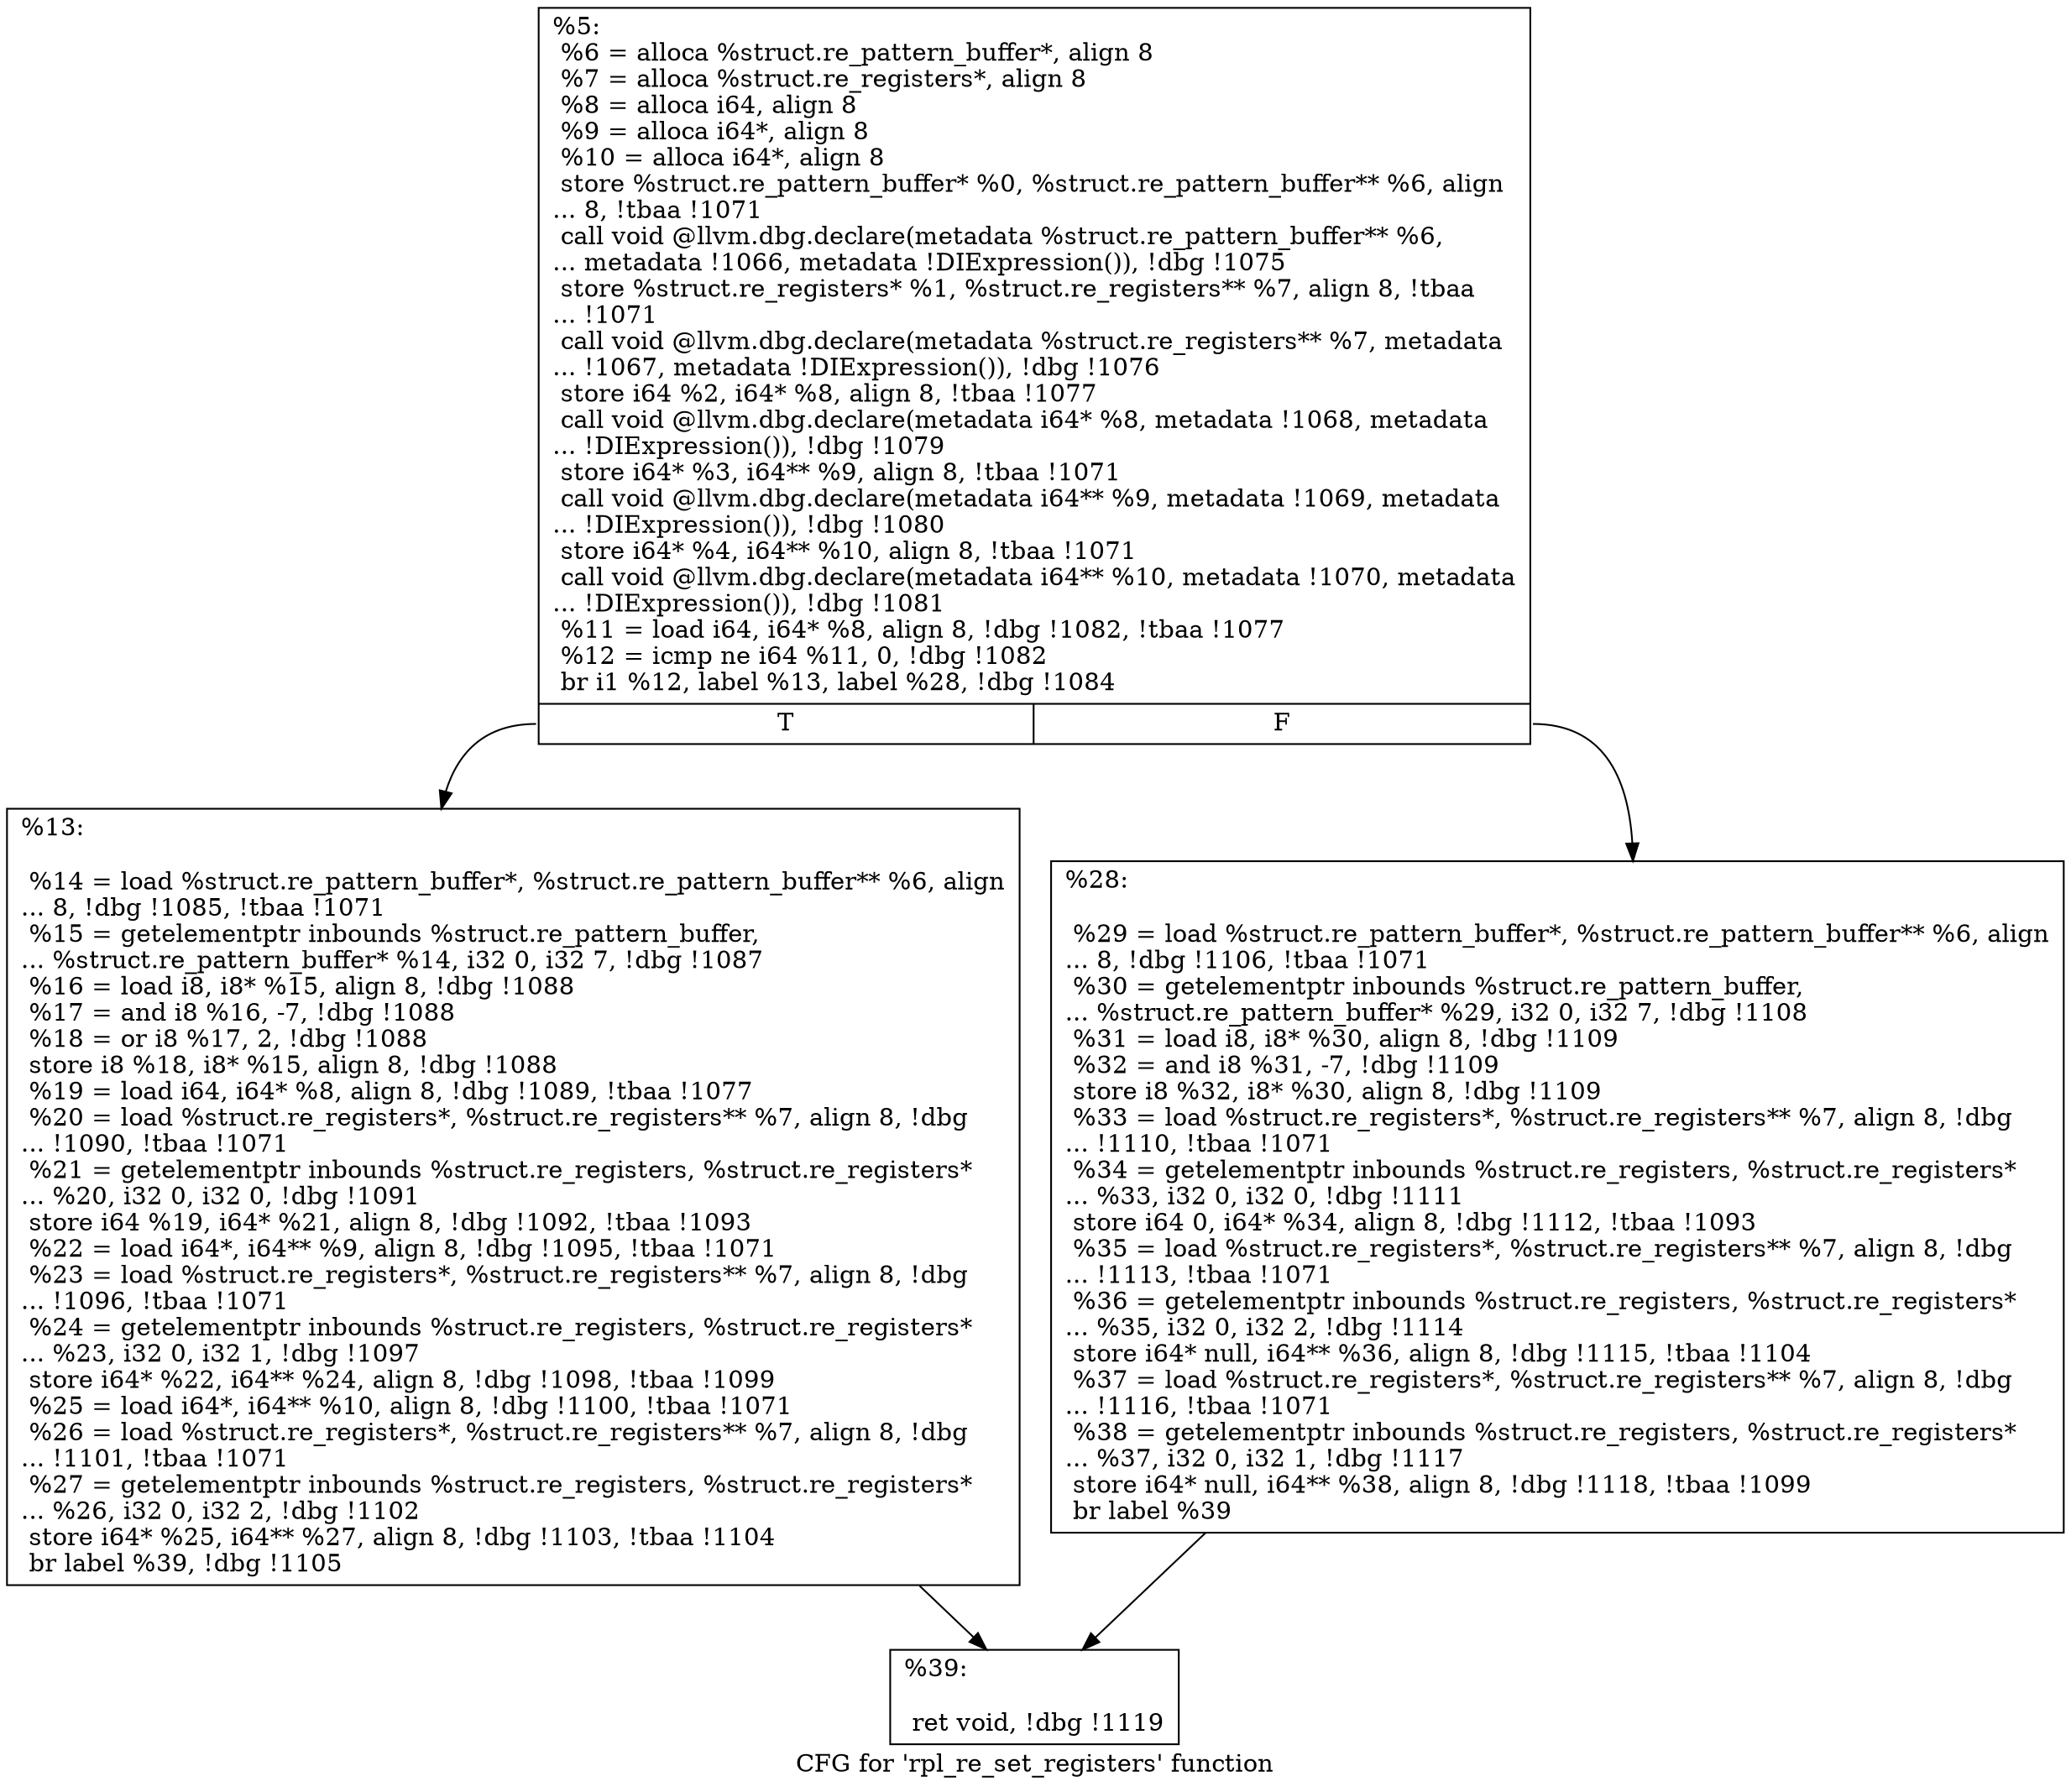 digraph "CFG for 'rpl_re_set_registers' function" {
	label="CFG for 'rpl_re_set_registers' function";

	Node0x1063b70 [shape=record,label="{%5:\l  %6 = alloca %struct.re_pattern_buffer*, align 8\l  %7 = alloca %struct.re_registers*, align 8\l  %8 = alloca i64, align 8\l  %9 = alloca i64*, align 8\l  %10 = alloca i64*, align 8\l  store %struct.re_pattern_buffer* %0, %struct.re_pattern_buffer** %6, align\l... 8, !tbaa !1071\l  call void @llvm.dbg.declare(metadata %struct.re_pattern_buffer** %6,\l... metadata !1066, metadata !DIExpression()), !dbg !1075\l  store %struct.re_registers* %1, %struct.re_registers** %7, align 8, !tbaa\l... !1071\l  call void @llvm.dbg.declare(metadata %struct.re_registers** %7, metadata\l... !1067, metadata !DIExpression()), !dbg !1076\l  store i64 %2, i64* %8, align 8, !tbaa !1077\l  call void @llvm.dbg.declare(metadata i64* %8, metadata !1068, metadata\l... !DIExpression()), !dbg !1079\l  store i64* %3, i64** %9, align 8, !tbaa !1071\l  call void @llvm.dbg.declare(metadata i64** %9, metadata !1069, metadata\l... !DIExpression()), !dbg !1080\l  store i64* %4, i64** %10, align 8, !tbaa !1071\l  call void @llvm.dbg.declare(metadata i64** %10, metadata !1070, metadata\l... !DIExpression()), !dbg !1081\l  %11 = load i64, i64* %8, align 8, !dbg !1082, !tbaa !1077\l  %12 = icmp ne i64 %11, 0, !dbg !1082\l  br i1 %12, label %13, label %28, !dbg !1084\l|{<s0>T|<s1>F}}"];
	Node0x1063b70:s0 -> Node0x1066020;
	Node0x1063b70:s1 -> Node0x1066070;
	Node0x1066020 [shape=record,label="{%13:\l\l  %14 = load %struct.re_pattern_buffer*, %struct.re_pattern_buffer** %6, align\l... 8, !dbg !1085, !tbaa !1071\l  %15 = getelementptr inbounds %struct.re_pattern_buffer,\l... %struct.re_pattern_buffer* %14, i32 0, i32 7, !dbg !1087\l  %16 = load i8, i8* %15, align 8, !dbg !1088\l  %17 = and i8 %16, -7, !dbg !1088\l  %18 = or i8 %17, 2, !dbg !1088\l  store i8 %18, i8* %15, align 8, !dbg !1088\l  %19 = load i64, i64* %8, align 8, !dbg !1089, !tbaa !1077\l  %20 = load %struct.re_registers*, %struct.re_registers** %7, align 8, !dbg\l... !1090, !tbaa !1071\l  %21 = getelementptr inbounds %struct.re_registers, %struct.re_registers*\l... %20, i32 0, i32 0, !dbg !1091\l  store i64 %19, i64* %21, align 8, !dbg !1092, !tbaa !1093\l  %22 = load i64*, i64** %9, align 8, !dbg !1095, !tbaa !1071\l  %23 = load %struct.re_registers*, %struct.re_registers** %7, align 8, !dbg\l... !1096, !tbaa !1071\l  %24 = getelementptr inbounds %struct.re_registers, %struct.re_registers*\l... %23, i32 0, i32 1, !dbg !1097\l  store i64* %22, i64** %24, align 8, !dbg !1098, !tbaa !1099\l  %25 = load i64*, i64** %10, align 8, !dbg !1100, !tbaa !1071\l  %26 = load %struct.re_registers*, %struct.re_registers** %7, align 8, !dbg\l... !1101, !tbaa !1071\l  %27 = getelementptr inbounds %struct.re_registers, %struct.re_registers*\l... %26, i32 0, i32 2, !dbg !1102\l  store i64* %25, i64** %27, align 8, !dbg !1103, !tbaa !1104\l  br label %39, !dbg !1105\l}"];
	Node0x1066020 -> Node0x10660c0;
	Node0x1066070 [shape=record,label="{%28:\l\l  %29 = load %struct.re_pattern_buffer*, %struct.re_pattern_buffer** %6, align\l... 8, !dbg !1106, !tbaa !1071\l  %30 = getelementptr inbounds %struct.re_pattern_buffer,\l... %struct.re_pattern_buffer* %29, i32 0, i32 7, !dbg !1108\l  %31 = load i8, i8* %30, align 8, !dbg !1109\l  %32 = and i8 %31, -7, !dbg !1109\l  store i8 %32, i8* %30, align 8, !dbg !1109\l  %33 = load %struct.re_registers*, %struct.re_registers** %7, align 8, !dbg\l... !1110, !tbaa !1071\l  %34 = getelementptr inbounds %struct.re_registers, %struct.re_registers*\l... %33, i32 0, i32 0, !dbg !1111\l  store i64 0, i64* %34, align 8, !dbg !1112, !tbaa !1093\l  %35 = load %struct.re_registers*, %struct.re_registers** %7, align 8, !dbg\l... !1113, !tbaa !1071\l  %36 = getelementptr inbounds %struct.re_registers, %struct.re_registers*\l... %35, i32 0, i32 2, !dbg !1114\l  store i64* null, i64** %36, align 8, !dbg !1115, !tbaa !1104\l  %37 = load %struct.re_registers*, %struct.re_registers** %7, align 8, !dbg\l... !1116, !tbaa !1071\l  %38 = getelementptr inbounds %struct.re_registers, %struct.re_registers*\l... %37, i32 0, i32 1, !dbg !1117\l  store i64* null, i64** %38, align 8, !dbg !1118, !tbaa !1099\l  br label %39\l}"];
	Node0x1066070 -> Node0x10660c0;
	Node0x10660c0 [shape=record,label="{%39:\l\l  ret void, !dbg !1119\l}"];
}
